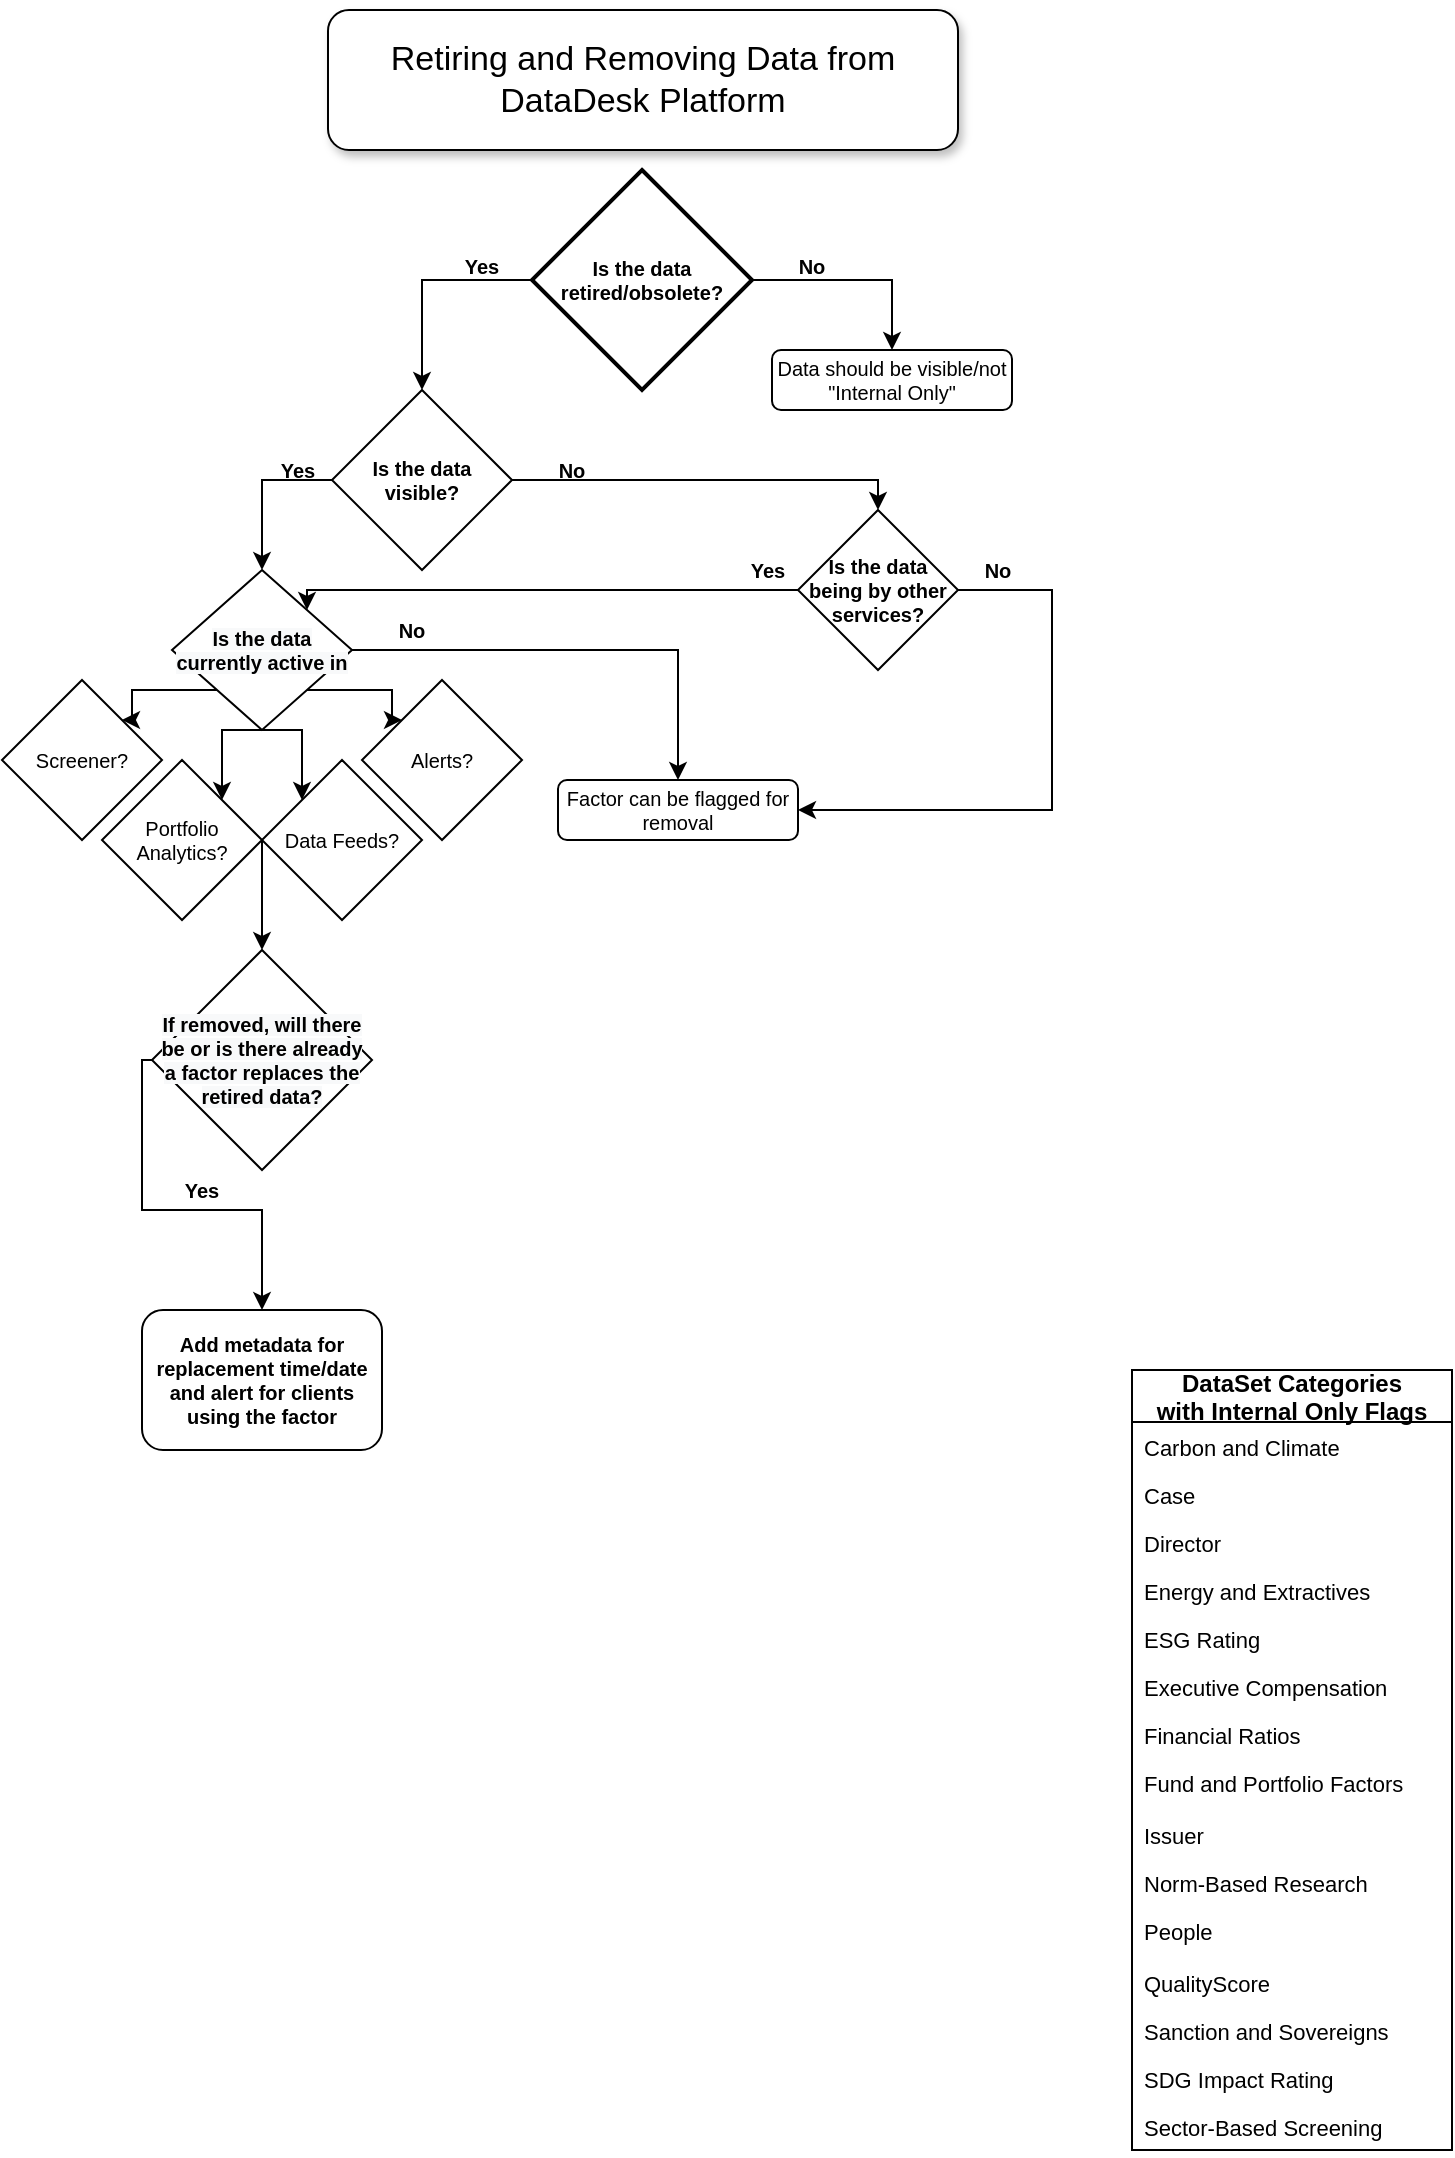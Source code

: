 <mxfile version="14.8.5" type="github">
  <diagram id="vZ8tYnkM7WGZsM2im86g" name="Page-1">
    <mxGraphModel dx="1673" dy="896" grid="1" gridSize="10" guides="1" tooltips="1" connect="1" arrows="1" fold="1" page="1" pageScale="1" pageWidth="850" pageHeight="1100" math="0" shadow="0">
      <root>
        <mxCell id="0" />
        <mxCell id="1" parent="0" />
        <mxCell id="RDGL3iyxU8OvBQAGVa35-3" value="Data should be visible/not &quot;Internal Only&quot;" style="rounded=1;whiteSpace=wrap;html=1;fontSize=10;verticalAlign=middle;fontStyle=0" parent="1" vertex="1">
          <mxGeometry x="490" y="180" width="120" height="30" as="geometry" />
        </mxCell>
        <mxCell id="RDGL3iyxU8OvBQAGVa35-7" value="Yes" style="text;html=1;strokeColor=none;fillColor=none;align=center;verticalAlign=middle;whiteSpace=wrap;rounded=0;fontSize=10;rotation=0;fontStyle=1" parent="1" vertex="1">
          <mxGeometry x="330" y="130" width="30" height="15" as="geometry" />
        </mxCell>
        <mxCell id="RDGL3iyxU8OvBQAGVa35-9" value="No" style="text;html=1;strokeColor=none;fillColor=none;align=center;verticalAlign=middle;whiteSpace=wrap;rounded=0;fontSize=10;rotation=0;fontStyle=1" parent="1" vertex="1">
          <mxGeometry x="490" y="130" width="40" height="15" as="geometry" />
        </mxCell>
        <mxCell id="RDGL3iyxU8OvBQAGVa35-10" value="Factor can be flagged for removal" style="rounded=1;whiteSpace=wrap;html=1;fontSize=10;verticalAlign=middle;fontStyle=0" parent="1" vertex="1">
          <mxGeometry x="383" y="395" width="120" height="30" as="geometry" />
        </mxCell>
        <mxCell id="RDGL3iyxU8OvBQAGVa35-16" value="Add metadata for replacement time/date and alert for clients using the factor" style="rounded=1;whiteSpace=wrap;html=1;fontSize=10;verticalAlign=middle;fontStyle=1" parent="1" vertex="1">
          <mxGeometry x="175" y="660" width="120" height="70" as="geometry" />
        </mxCell>
        <mxCell id="RDGL3iyxU8OvBQAGVa35-24" style="edgeStyle=orthogonalEdgeStyle;rounded=0;orthogonalLoop=1;jettySize=auto;html=1;exitX=0;exitY=0.5;exitDx=0;exitDy=0;exitPerimeter=0;fontSize=10;" parent="1" source="RDGL3iyxU8OvBQAGVa35-17" target="RDGL3iyxU8OvBQAGVa35-21" edge="1">
          <mxGeometry relative="1" as="geometry">
            <Array as="points">
              <mxPoint x="315" y="145" />
            </Array>
          </mxGeometry>
        </mxCell>
        <mxCell id="RDGL3iyxU8OvBQAGVa35-27" style="edgeStyle=orthogonalEdgeStyle;rounded=0;orthogonalLoop=1;jettySize=auto;html=1;exitX=1;exitY=0.5;exitDx=0;exitDy=0;exitPerimeter=0;entryX=0.5;entryY=0;entryDx=0;entryDy=0;fontSize=10;" parent="1" source="RDGL3iyxU8OvBQAGVa35-17" target="RDGL3iyxU8OvBQAGVa35-3" edge="1">
          <mxGeometry relative="1" as="geometry" />
        </mxCell>
        <mxCell id="RDGL3iyxU8OvBQAGVa35-17" value="&lt;span style=&quot;font-weight: 700&quot;&gt;Is the data retired/obsolete?&lt;/span&gt;" style="strokeWidth=2;html=1;shape=mxgraph.flowchart.decision;whiteSpace=wrap;fontSize=10;verticalAlign=middle;" parent="1" vertex="1">
          <mxGeometry x="370" y="90" width="110" height="110" as="geometry" />
        </mxCell>
        <mxCell id="RDGL3iyxU8OvBQAGVa35-25" style="edgeStyle=orthogonalEdgeStyle;rounded=0;orthogonalLoop=1;jettySize=auto;html=1;exitX=0;exitY=0.5;exitDx=0;exitDy=0;entryX=0.5;entryY=0;entryDx=0;entryDy=0;fontSize=10;" parent="1" source="RDGL3iyxU8OvBQAGVa35-21" target="RDGL3iyxU8OvBQAGVa35-22" edge="1">
          <mxGeometry relative="1" as="geometry" />
        </mxCell>
        <mxCell id="w0KqC-oyerwkfJldZXsQ-27" style="edgeStyle=orthogonalEdgeStyle;rounded=0;orthogonalLoop=1;jettySize=auto;html=1;exitX=1;exitY=0.5;exitDx=0;exitDy=0;entryX=0.5;entryY=0;entryDx=0;entryDy=0;fontSize=10;" edge="1" parent="1" source="RDGL3iyxU8OvBQAGVa35-21" target="w0KqC-oyerwkfJldZXsQ-26">
          <mxGeometry relative="1" as="geometry">
            <Array as="points">
              <mxPoint x="543" y="245" />
            </Array>
          </mxGeometry>
        </mxCell>
        <mxCell id="RDGL3iyxU8OvBQAGVa35-21" value="&lt;span style=&quot;font-weight: 700&quot;&gt;Is the data visible?&lt;/span&gt;" style="rhombus;whiteSpace=wrap;html=1;fontSize=10;verticalAlign=middle;" parent="1" vertex="1">
          <mxGeometry x="270" y="200" width="90" height="90" as="geometry" />
        </mxCell>
        <mxCell id="RDGL3iyxU8OvBQAGVa35-28" style="edgeStyle=orthogonalEdgeStyle;rounded=0;orthogonalLoop=1;jettySize=auto;html=1;exitX=1;exitY=0.5;exitDx=0;exitDy=0;fontSize=10;" parent="1" source="RDGL3iyxU8OvBQAGVa35-22" target="RDGL3iyxU8OvBQAGVa35-10" edge="1">
          <mxGeometry relative="1" as="geometry" />
        </mxCell>
        <mxCell id="w0KqC-oyerwkfJldZXsQ-1" style="edgeStyle=orthogonalEdgeStyle;rounded=0;orthogonalLoop=1;jettySize=auto;html=1;exitX=0;exitY=1;exitDx=0;exitDy=0;entryX=1;entryY=0;entryDx=0;entryDy=0;" edge="1" parent="1" source="RDGL3iyxU8OvBQAGVa35-22" target="b6A6RoxEltREsrSATFP2-6">
          <mxGeometry relative="1" as="geometry" />
        </mxCell>
        <mxCell id="w0KqC-oyerwkfJldZXsQ-3" style="edgeStyle=orthogonalEdgeStyle;rounded=0;orthogonalLoop=1;jettySize=auto;html=1;exitX=1;exitY=1;exitDx=0;exitDy=0;entryX=0;entryY=0;entryDx=0;entryDy=0;" edge="1" parent="1" source="RDGL3iyxU8OvBQAGVa35-22" target="b6A6RoxEltREsrSATFP2-5">
          <mxGeometry relative="1" as="geometry" />
        </mxCell>
        <mxCell id="w0KqC-oyerwkfJldZXsQ-4" style="edgeStyle=orthogonalEdgeStyle;rounded=0;orthogonalLoop=1;jettySize=auto;html=1;exitX=0.5;exitY=1;exitDx=0;exitDy=0;entryX=0;entryY=0;entryDx=0;entryDy=0;" edge="1" parent="1" source="RDGL3iyxU8OvBQAGVa35-22" target="b6A6RoxEltREsrSATFP2-4">
          <mxGeometry relative="1" as="geometry">
            <Array as="points">
              <mxPoint x="255" y="370" />
            </Array>
          </mxGeometry>
        </mxCell>
        <mxCell id="w0KqC-oyerwkfJldZXsQ-5" style="edgeStyle=orthogonalEdgeStyle;rounded=0;orthogonalLoop=1;jettySize=auto;html=1;exitX=0.5;exitY=1;exitDx=0;exitDy=0;entryX=1;entryY=0;entryDx=0;entryDy=0;" edge="1" parent="1" source="RDGL3iyxU8OvBQAGVa35-22" target="b6A6RoxEltREsrSATFP2-3">
          <mxGeometry relative="1" as="geometry">
            <Array as="points">
              <mxPoint x="215" y="370" />
            </Array>
          </mxGeometry>
        </mxCell>
        <mxCell id="RDGL3iyxU8OvBQAGVa35-22" value="&lt;span style=&quot;color: rgb(0 , 0 , 0) ; font-family: &amp;#34;helvetica&amp;#34; ; font-size: 10px ; font-style: normal ; font-weight: 700 ; letter-spacing: normal ; text-align: center ; text-indent: 0px ; text-transform: none ; word-spacing: 0px ; background-color: rgb(248 , 249 , 250) ; display: inline ; float: none&quot;&gt;Is the data currently active in&lt;/span&gt;" style="rhombus;whiteSpace=wrap;html=1;fontSize=10;verticalAlign=middle;" parent="1" vertex="1">
          <mxGeometry x="190" y="290" width="90" height="80" as="geometry" />
        </mxCell>
        <mxCell id="RDGL3iyxU8OvBQAGVa35-33" style="edgeStyle=orthogonalEdgeStyle;rounded=0;orthogonalLoop=1;jettySize=auto;html=1;exitX=0;exitY=0.5;exitDx=0;exitDy=0;entryX=0.5;entryY=0;entryDx=0;entryDy=0;fontSize=10;" parent="1" source="RDGL3iyxU8OvBQAGVa35-23" target="RDGL3iyxU8OvBQAGVa35-16" edge="1">
          <mxGeometry relative="1" as="geometry">
            <Array as="points">
              <mxPoint x="175" y="610" />
              <mxPoint x="235" y="610" />
            </Array>
          </mxGeometry>
        </mxCell>
        <mxCell id="RDGL3iyxU8OvBQAGVa35-23" value="&lt;span style=&quot;color: rgb(0 , 0 , 0) ; font-family: &amp;#34;helvetica&amp;#34; ; font-size: 10px ; font-style: normal ; font-weight: 700 ; letter-spacing: normal ; text-align: center ; text-indent: 0px ; text-transform: none ; word-spacing: 0px ; background-color: rgb(248 , 249 , 250) ; display: inline ; float: none&quot;&gt;If removed, will there be or is there already a factor replaces the retired data?&lt;/span&gt;" style="rhombus;whiteSpace=wrap;html=1;fontSize=10;verticalAlign=middle;" parent="1" vertex="1">
          <mxGeometry x="180" y="480" width="110" height="110" as="geometry" />
        </mxCell>
        <mxCell id="RDGL3iyxU8OvBQAGVa35-29" value="Yes" style="text;html=1;strokeColor=none;fillColor=none;align=center;verticalAlign=middle;whiteSpace=wrap;rounded=0;fontSize=10;rotation=0;fontStyle=1" parent="1" vertex="1">
          <mxGeometry x="238" y="230" width="30" height="20" as="geometry" />
        </mxCell>
        <mxCell id="RDGL3iyxU8OvBQAGVa35-32" value="No" style="text;html=1;strokeColor=none;fillColor=none;align=center;verticalAlign=middle;whiteSpace=wrap;rounded=0;fontSize=10;rotation=0;fontStyle=1" parent="1" vertex="1">
          <mxGeometry x="370" y="230" width="40" height="20" as="geometry" />
        </mxCell>
        <mxCell id="RDGL3iyxU8OvBQAGVa35-34" value="Yes" style="text;html=1;strokeColor=none;fillColor=none;align=center;verticalAlign=middle;whiteSpace=wrap;rounded=0;fontSize=10;rotation=0;fontStyle=1" parent="1" vertex="1">
          <mxGeometry x="190" y="590" width="30" height="20" as="geometry" />
        </mxCell>
        <mxCell id="w0KqC-oyerwkfJldZXsQ-24" style="edgeStyle=orthogonalEdgeStyle;rounded=0;orthogonalLoop=1;jettySize=auto;html=1;exitX=1;exitY=0.5;exitDx=0;exitDy=0;entryX=0.5;entryY=0;entryDx=0;entryDy=0;fontSize=11;" edge="1" parent="1" source="b6A6RoxEltREsrSATFP2-3" target="RDGL3iyxU8OvBQAGVa35-23">
          <mxGeometry relative="1" as="geometry">
            <Array as="points">
              <mxPoint x="235" y="470" />
              <mxPoint x="235" y="470" />
            </Array>
          </mxGeometry>
        </mxCell>
        <mxCell id="b6A6RoxEltREsrSATFP2-3" value="Portfolio Analytics?" style="rhombus;whiteSpace=wrap;html=1;fontSize=10;" parent="1" vertex="1">
          <mxGeometry x="155" y="385" width="80" height="80" as="geometry" />
        </mxCell>
        <mxCell id="b6A6RoxEltREsrSATFP2-4" value="Data Feeds?" style="rhombus;whiteSpace=wrap;html=1;fontSize=10;" parent="1" vertex="1">
          <mxGeometry x="235" y="385" width="80" height="80" as="geometry" />
        </mxCell>
        <mxCell id="b6A6RoxEltREsrSATFP2-5" value="Alerts?" style="rhombus;whiteSpace=wrap;html=1;fontSize=10;" parent="1" vertex="1">
          <mxGeometry x="285" y="345" width="80" height="80" as="geometry" />
        </mxCell>
        <mxCell id="b6A6RoxEltREsrSATFP2-6" value="Screener?" style="rhombus;whiteSpace=wrap;html=1;fontSize=10;" parent="1" vertex="1">
          <mxGeometry x="105" y="345" width="80" height="80" as="geometry" />
        </mxCell>
        <mxCell id="b6A6RoxEltREsrSATFP2-7" value="Retiring and Removing Data from DataDesk Platform" style="text;html=1;align=center;verticalAlign=middle;whiteSpace=wrap;rounded=1;fontSize=17;fontStyle=0;labelBackgroundColor=none;labelBorderColor=none;spacingTop=4;spacing=4;spacingLeft=4;spacingBottom=4;spacingRight=4;strokeWidth=1;fillColor=#ffffff;strokeColor=#000000;shadow=1;glass=0;sketch=0;" parent="1" vertex="1">
          <mxGeometry x="268" y="10" width="315" height="70" as="geometry" />
        </mxCell>
        <mxCell id="w0KqC-oyerwkfJldZXsQ-6" value="DataSet Categories &#xa;with Internal Only Flags" style="swimlane;fontStyle=1;childLayout=stackLayout;horizontal=1;startSize=26;horizontalStack=0;resizeParent=1;resizeParentMax=0;resizeLast=0;collapsible=1;marginBottom=0;" vertex="1" parent="1">
          <mxGeometry x="670" y="690" width="160" height="390" as="geometry">
            <mxRectangle x="640" y="330" width="140" height="26" as="alternateBounds" />
          </mxGeometry>
        </mxCell>
        <mxCell id="w0KqC-oyerwkfJldZXsQ-17" value="Carbon and Climate" style="text;strokeColor=none;fillColor=none;align=left;verticalAlign=top;spacingLeft=4;spacingRight=4;overflow=hidden;rotatable=0;points=[[0,0.5],[1,0.5]];portConstraint=eastwest;fontSize=11;" vertex="1" parent="w0KqC-oyerwkfJldZXsQ-6">
          <mxGeometry y="26" width="160" height="24" as="geometry" />
        </mxCell>
        <mxCell id="w0KqC-oyerwkfJldZXsQ-13" value="Case" style="text;strokeColor=none;fillColor=none;align=left;verticalAlign=top;spacingLeft=4;spacingRight=4;overflow=hidden;rotatable=0;points=[[0,0.5],[1,0.5]];portConstraint=eastwest;fontSize=11;" vertex="1" parent="w0KqC-oyerwkfJldZXsQ-6">
          <mxGeometry y="50" width="160" height="24" as="geometry" />
        </mxCell>
        <mxCell id="w0KqC-oyerwkfJldZXsQ-15" value="Director" style="text;strokeColor=none;fillColor=none;align=left;verticalAlign=top;spacingLeft=4;spacingRight=4;overflow=hidden;rotatable=0;points=[[0,0.5],[1,0.5]];portConstraint=eastwest;fontSize=11;" vertex="1" parent="w0KqC-oyerwkfJldZXsQ-6">
          <mxGeometry y="74" width="160" height="24" as="geometry" />
        </mxCell>
        <mxCell id="w0KqC-oyerwkfJldZXsQ-12" value="Energy and Extractives" style="text;strokeColor=none;fillColor=none;align=left;verticalAlign=top;spacingLeft=4;spacingRight=4;overflow=hidden;rotatable=0;points=[[0,0.5],[1,0.5]];portConstraint=eastwest;fontSize=11;" vertex="1" parent="w0KqC-oyerwkfJldZXsQ-6">
          <mxGeometry y="98" width="160" height="24" as="geometry" />
        </mxCell>
        <mxCell id="w0KqC-oyerwkfJldZXsQ-16" value="ESG Rating" style="text;strokeColor=none;fillColor=none;align=left;verticalAlign=top;spacingLeft=4;spacingRight=4;overflow=hidden;rotatable=0;points=[[0,0.5],[1,0.5]];portConstraint=eastwest;fontSize=11;" vertex="1" parent="w0KqC-oyerwkfJldZXsQ-6">
          <mxGeometry y="122" width="160" height="24" as="geometry" />
        </mxCell>
        <mxCell id="w0KqC-oyerwkfJldZXsQ-14" value="Executive Compensation" style="text;strokeColor=none;fillColor=none;align=left;verticalAlign=top;spacingLeft=4;spacingRight=4;overflow=hidden;rotatable=0;points=[[0,0.5],[1,0.5]];portConstraint=eastwest;fontSize=11;" vertex="1" parent="w0KqC-oyerwkfJldZXsQ-6">
          <mxGeometry y="146" width="160" height="24" as="geometry" />
        </mxCell>
        <mxCell id="w0KqC-oyerwkfJldZXsQ-23" value="Financial Ratios" style="text;strokeColor=none;fillColor=none;align=left;verticalAlign=top;spacingLeft=4;spacingRight=4;overflow=hidden;rotatable=0;points=[[0,0.5],[1,0.5]];portConstraint=eastwest;fontSize=11;" vertex="1" parent="w0KqC-oyerwkfJldZXsQ-6">
          <mxGeometry y="170" width="160" height="24" as="geometry" />
        </mxCell>
        <mxCell id="w0KqC-oyerwkfJldZXsQ-8" value="Fund and Portfolio Factors" style="text;strokeColor=none;fillColor=none;align=left;verticalAlign=top;spacingLeft=4;spacingRight=4;overflow=hidden;rotatable=0;points=[[0,0.5],[1,0.5]];portConstraint=eastwest;fontSize=11;" vertex="1" parent="w0KqC-oyerwkfJldZXsQ-6">
          <mxGeometry y="194" width="160" height="26" as="geometry" />
        </mxCell>
        <mxCell id="w0KqC-oyerwkfJldZXsQ-18" value="Issuer" style="text;strokeColor=none;fillColor=none;align=left;verticalAlign=top;spacingLeft=4;spacingRight=4;overflow=hidden;rotatable=0;points=[[0,0.5],[1,0.5]];portConstraint=eastwest;fontSize=11;" vertex="1" parent="w0KqC-oyerwkfJldZXsQ-6">
          <mxGeometry y="220" width="160" height="24" as="geometry" />
        </mxCell>
        <mxCell id="w0KqC-oyerwkfJldZXsQ-20" value="Norm-Based Research" style="text;strokeColor=none;fillColor=none;align=left;verticalAlign=top;spacingLeft=4;spacingRight=4;overflow=hidden;rotatable=0;points=[[0,0.5],[1,0.5]];portConstraint=eastwest;fontSize=11;" vertex="1" parent="w0KqC-oyerwkfJldZXsQ-6">
          <mxGeometry y="244" width="160" height="24" as="geometry" />
        </mxCell>
        <mxCell id="w0KqC-oyerwkfJldZXsQ-9" value="People" style="text;strokeColor=none;fillColor=none;align=left;verticalAlign=top;spacingLeft=4;spacingRight=4;overflow=hidden;rotatable=0;points=[[0,0.5],[1,0.5]];portConstraint=eastwest;fontSize=11;" vertex="1" parent="w0KqC-oyerwkfJldZXsQ-6">
          <mxGeometry y="268" width="160" height="26" as="geometry" />
        </mxCell>
        <mxCell id="w0KqC-oyerwkfJldZXsQ-22" value="QualityScore" style="text;strokeColor=none;fillColor=none;align=left;verticalAlign=top;spacingLeft=4;spacingRight=4;overflow=hidden;rotatable=0;points=[[0,0.5],[1,0.5]];portConstraint=eastwest;fontSize=11;" vertex="1" parent="w0KqC-oyerwkfJldZXsQ-6">
          <mxGeometry y="294" width="160" height="24" as="geometry" />
        </mxCell>
        <mxCell id="w0KqC-oyerwkfJldZXsQ-19" value="Sanction and Sovereigns" style="text;strokeColor=none;fillColor=none;align=left;verticalAlign=top;spacingLeft=4;spacingRight=4;overflow=hidden;rotatable=0;points=[[0,0.5],[1,0.5]];portConstraint=eastwest;fontSize=11;" vertex="1" parent="w0KqC-oyerwkfJldZXsQ-6">
          <mxGeometry y="318" width="160" height="24" as="geometry" />
        </mxCell>
        <mxCell id="w0KqC-oyerwkfJldZXsQ-21" value="SDG Impact Rating" style="text;strokeColor=none;fillColor=none;align=left;verticalAlign=top;spacingLeft=4;spacingRight=4;overflow=hidden;rotatable=0;points=[[0,0.5],[1,0.5]];portConstraint=eastwest;fontSize=11;" vertex="1" parent="w0KqC-oyerwkfJldZXsQ-6">
          <mxGeometry y="342" width="160" height="24" as="geometry" />
        </mxCell>
        <mxCell id="w0KqC-oyerwkfJldZXsQ-11" value="Sector-Based Screening" style="text;strokeColor=none;fillColor=none;align=left;verticalAlign=top;spacingLeft=4;spacingRight=4;overflow=hidden;rotatable=0;points=[[0,0.5],[1,0.5]];portConstraint=eastwest;fontSize=11;" vertex="1" parent="w0KqC-oyerwkfJldZXsQ-6">
          <mxGeometry y="366" width="160" height="24" as="geometry" />
        </mxCell>
        <mxCell id="w0KqC-oyerwkfJldZXsQ-28" style="edgeStyle=orthogonalEdgeStyle;rounded=0;orthogonalLoop=1;jettySize=auto;html=1;exitX=1;exitY=0.5;exitDx=0;exitDy=0;entryX=1;entryY=0.5;entryDx=0;entryDy=0;fontSize=10;" edge="1" parent="1" source="w0KqC-oyerwkfJldZXsQ-26" target="RDGL3iyxU8OvBQAGVa35-10">
          <mxGeometry relative="1" as="geometry">
            <Array as="points">
              <mxPoint x="630" y="300" />
              <mxPoint x="630" y="410" />
            </Array>
          </mxGeometry>
        </mxCell>
        <mxCell id="w0KqC-oyerwkfJldZXsQ-31" style="edgeStyle=orthogonalEdgeStyle;rounded=0;orthogonalLoop=1;jettySize=auto;html=1;exitX=0;exitY=0.5;exitDx=0;exitDy=0;entryX=1;entryY=0;entryDx=0;entryDy=0;fontSize=10;" edge="1" parent="1" source="w0KqC-oyerwkfJldZXsQ-26" target="RDGL3iyxU8OvBQAGVa35-22">
          <mxGeometry relative="1" as="geometry">
            <Array as="points">
              <mxPoint x="257" y="300" />
            </Array>
          </mxGeometry>
        </mxCell>
        <mxCell id="w0KqC-oyerwkfJldZXsQ-26" value="Is the data being by other services?" style="rhombus;whiteSpace=wrap;html=1;fontSize=10;fontStyle=1" vertex="1" parent="1">
          <mxGeometry x="503" y="260" width="80" height="80" as="geometry" />
        </mxCell>
        <mxCell id="w0KqC-oyerwkfJldZXsQ-29" value="No" style="text;html=1;strokeColor=none;fillColor=none;align=center;verticalAlign=middle;whiteSpace=wrap;rounded=0;fontSize=10;rotation=0;fontStyle=1" vertex="1" parent="1">
          <mxGeometry x="583" y="280" width="40" height="20" as="geometry" />
        </mxCell>
        <mxCell id="w0KqC-oyerwkfJldZXsQ-33" value="Yes" style="text;html=1;strokeColor=none;fillColor=none;align=center;verticalAlign=middle;whiteSpace=wrap;rounded=0;fontSize=10;rotation=0;fontStyle=1" vertex="1" parent="1">
          <mxGeometry x="473" y="280" width="30" height="20" as="geometry" />
        </mxCell>
        <mxCell id="w0KqC-oyerwkfJldZXsQ-34" value="No" style="text;html=1;strokeColor=none;fillColor=none;align=center;verticalAlign=middle;whiteSpace=wrap;rounded=0;fontSize=10;rotation=0;fontStyle=1" vertex="1" parent="1">
          <mxGeometry x="290" y="310" width="40" height="20" as="geometry" />
        </mxCell>
      </root>
    </mxGraphModel>
  </diagram>
</mxfile>
